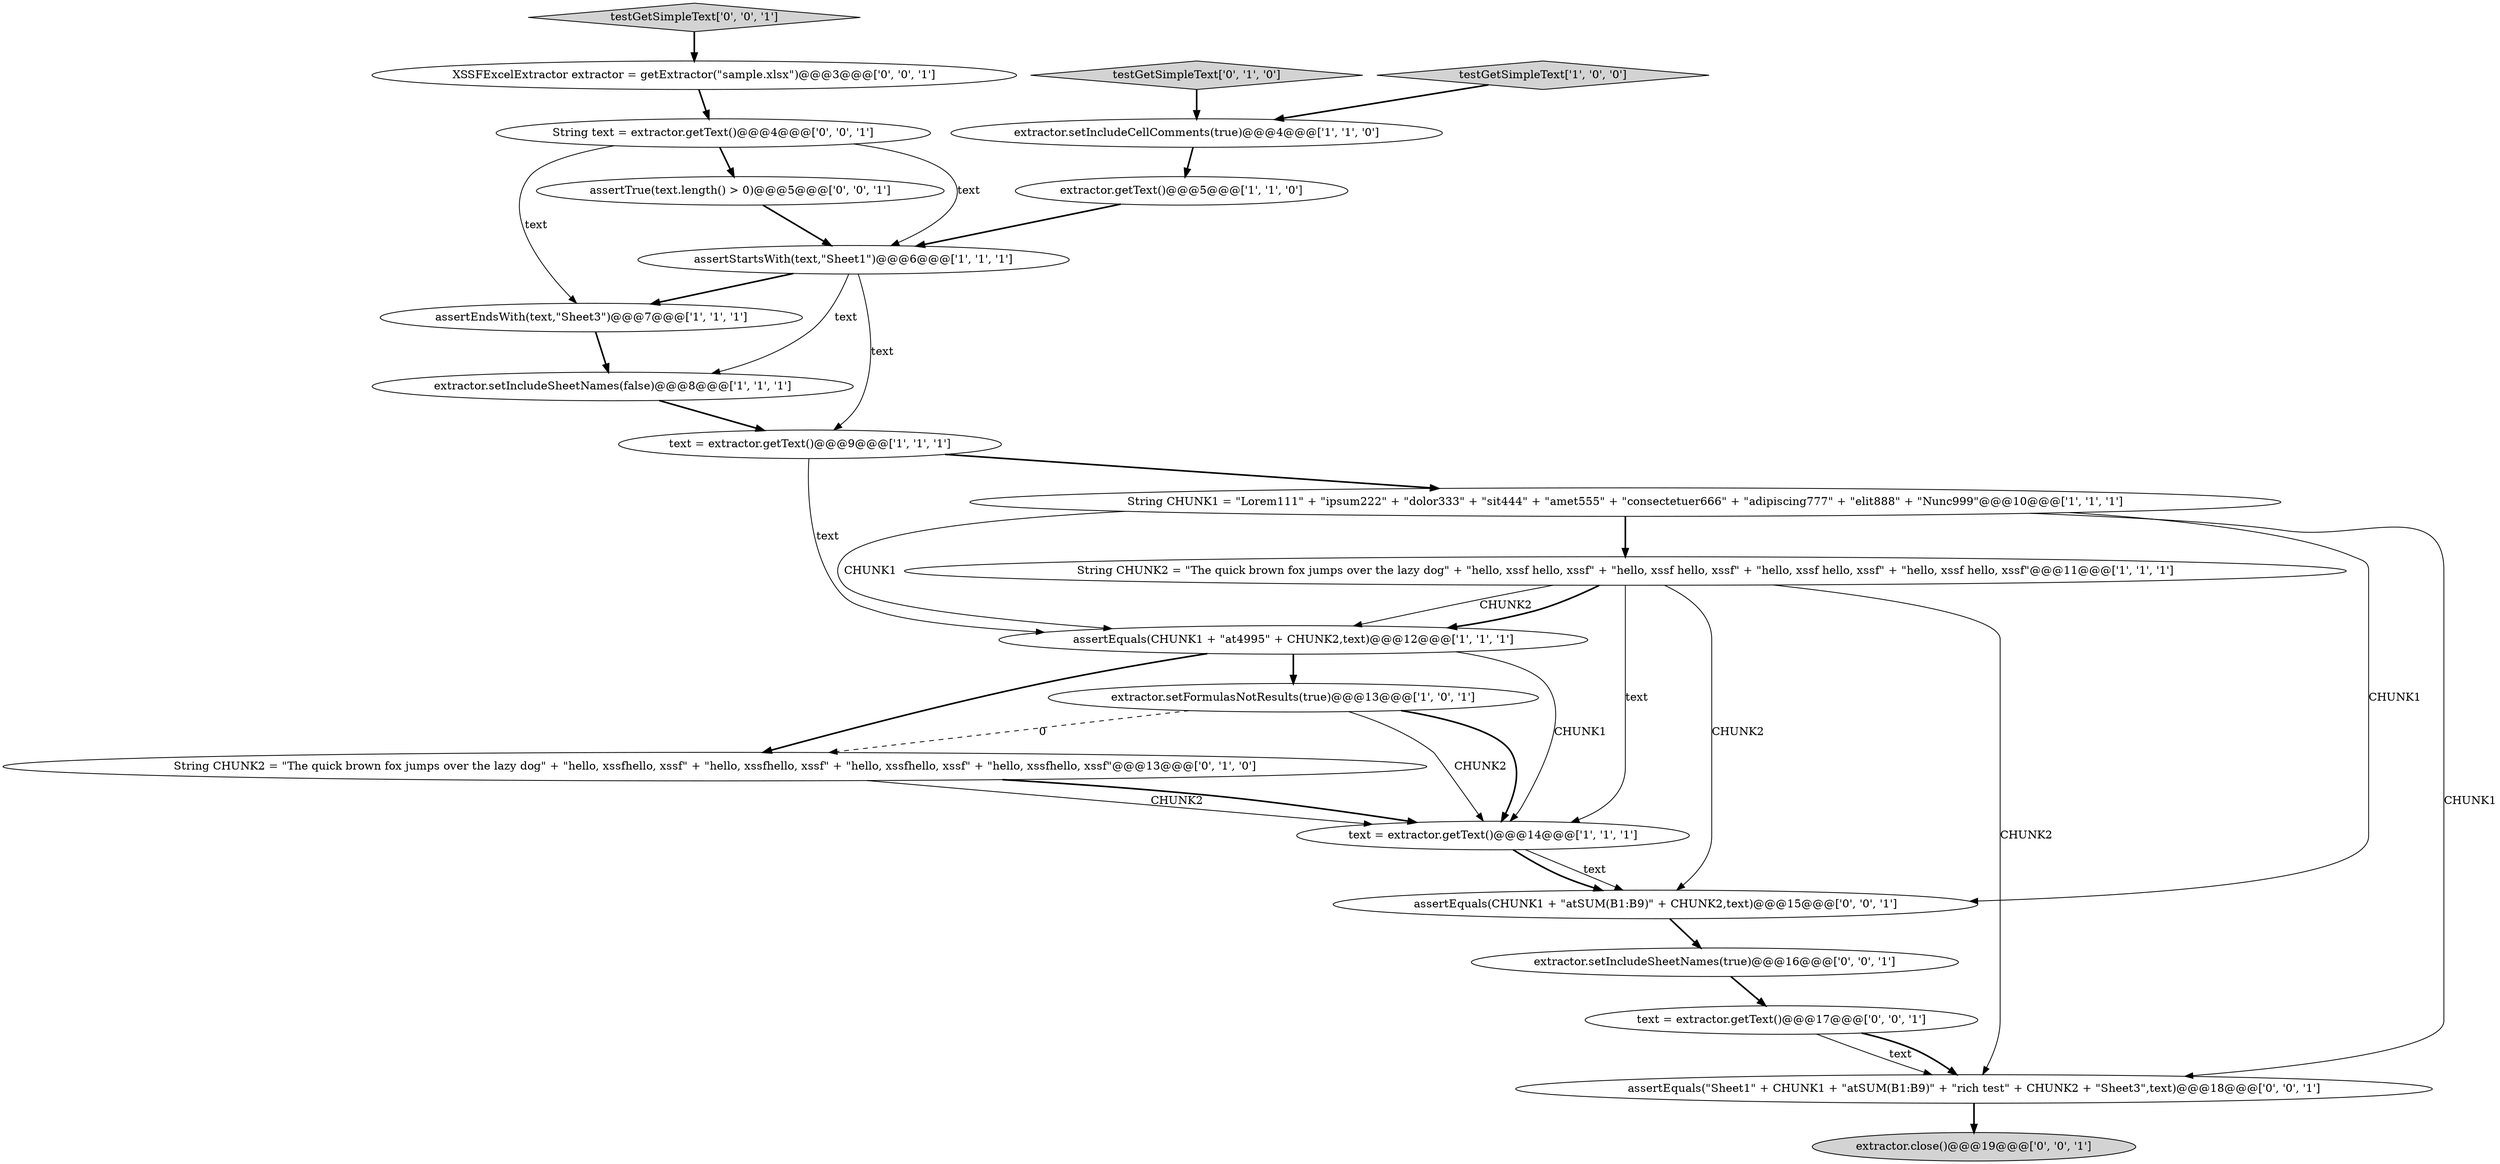 digraph {
13 [style = filled, label = "String CHUNK2 = \"The quick brown fox jumps over the lazy dog\" + \"hello, xssfhello, xssf\" + \"hello, xssfhello, xssf\" + \"hello, xssfhello, xssf\" + \"hello, xssfhello, xssf\"@@@13@@@['0', '1', '0']", fillcolor = white, shape = ellipse image = "AAA1AAABBB2BBB"];
17 [style = filled, label = "String text = extractor.getText()@@@4@@@['0', '0', '1']", fillcolor = white, shape = ellipse image = "AAA0AAABBB3BBB"];
9 [style = filled, label = "testGetSimpleText['1', '0', '0']", fillcolor = lightgray, shape = diamond image = "AAA0AAABBB1BBB"];
22 [style = filled, label = "extractor.close()@@@19@@@['0', '0', '1']", fillcolor = lightgray, shape = ellipse image = "AAA0AAABBB3BBB"];
0 [style = filled, label = "assertEquals(CHUNK1 + \"at4995\" + CHUNK2,text)@@@12@@@['1', '1', '1']", fillcolor = white, shape = ellipse image = "AAA0AAABBB1BBB"];
4 [style = filled, label = "text = extractor.getText()@@@9@@@['1', '1', '1']", fillcolor = white, shape = ellipse image = "AAA0AAABBB1BBB"];
18 [style = filled, label = "testGetSimpleText['0', '0', '1']", fillcolor = lightgray, shape = diamond image = "AAA0AAABBB3BBB"];
11 [style = filled, label = "String CHUNK2 = \"The quick brown fox jumps over the lazy dog\" + \"hello, xssf hello, xssf\" + \"hello, xssf hello, xssf\" + \"hello, xssf hello, xssf\" + \"hello, xssf hello, xssf\"@@@11@@@['1', '1', '1']", fillcolor = white, shape = ellipse image = "AAA0AAABBB1BBB"];
5 [style = filled, label = "extractor.setFormulasNotResults(true)@@@13@@@['1', '0', '1']", fillcolor = white, shape = ellipse image = "AAA0AAABBB1BBB"];
12 [style = filled, label = "testGetSimpleText['0', '1', '0']", fillcolor = lightgray, shape = diamond image = "AAA0AAABBB2BBB"];
15 [style = filled, label = "assertTrue(text.length() > 0)@@@5@@@['0', '0', '1']", fillcolor = white, shape = ellipse image = "AAA0AAABBB3BBB"];
6 [style = filled, label = "extractor.getText()@@@5@@@['1', '1', '0']", fillcolor = white, shape = ellipse image = "AAA0AAABBB1BBB"];
16 [style = filled, label = "text = extractor.getText()@@@17@@@['0', '0', '1']", fillcolor = white, shape = ellipse image = "AAA0AAABBB3BBB"];
3 [style = filled, label = "extractor.setIncludeSheetNames(false)@@@8@@@['1', '1', '1']", fillcolor = white, shape = ellipse image = "AAA0AAABBB1BBB"];
14 [style = filled, label = "assertEquals(\"Sheet1\" + CHUNK1 + \"atSUM(B1:B9)\" + \"rich test\" + CHUNK2 + \"Sheet3\",text)@@@18@@@['0', '0', '1']", fillcolor = white, shape = ellipse image = "AAA0AAABBB3BBB"];
20 [style = filled, label = "assertEquals(CHUNK1 + \"atSUM(B1:B9)\" + CHUNK2,text)@@@15@@@['0', '0', '1']", fillcolor = white, shape = ellipse image = "AAA0AAABBB3BBB"];
2 [style = filled, label = "String CHUNK1 = \"Lorem111\" + \"ipsum222\" + \"dolor333\" + \"sit444\" + \"amet555\" + \"consectetuer666\" + \"adipiscing777\" + \"elit888\" + \"Nunc999\"@@@10@@@['1', '1', '1']", fillcolor = white, shape = ellipse image = "AAA0AAABBB1BBB"];
8 [style = filled, label = "extractor.setIncludeCellComments(true)@@@4@@@['1', '1', '0']", fillcolor = white, shape = ellipse image = "AAA0AAABBB1BBB"];
19 [style = filled, label = "XSSFExcelExtractor extractor = getExtractor(\"sample.xlsx\")@@@3@@@['0', '0', '1']", fillcolor = white, shape = ellipse image = "AAA0AAABBB3BBB"];
7 [style = filled, label = "assertStartsWith(text,\"Sheet1\")@@@6@@@['1', '1', '1']", fillcolor = white, shape = ellipse image = "AAA0AAABBB1BBB"];
21 [style = filled, label = "extractor.setIncludeSheetNames(true)@@@16@@@['0', '0', '1']", fillcolor = white, shape = ellipse image = "AAA0AAABBB3BBB"];
1 [style = filled, label = "text = extractor.getText()@@@14@@@['1', '1', '1']", fillcolor = white, shape = ellipse image = "AAA0AAABBB1BBB"];
10 [style = filled, label = "assertEndsWith(text,\"Sheet3\")@@@7@@@['1', '1', '1']", fillcolor = white, shape = ellipse image = "AAA0AAABBB1BBB"];
17->7 [style = solid, label="text"];
11->0 [style = solid, label="CHUNK2"];
13->1 [style = solid, label="CHUNK2"];
5->13 [style = dashed, label="0"];
2->0 [style = solid, label="CHUNK1"];
7->10 [style = bold, label=""];
2->11 [style = bold, label=""];
5->1 [style = bold, label=""];
21->16 [style = bold, label=""];
11->0 [style = bold, label=""];
17->10 [style = solid, label="text"];
7->4 [style = solid, label="text"];
7->3 [style = solid, label="text"];
16->14 [style = solid, label="text"];
2->14 [style = solid, label="CHUNK1"];
8->6 [style = bold, label=""];
0->1 [style = solid, label="CHUNK1"];
0->13 [style = bold, label=""];
15->7 [style = bold, label=""];
10->3 [style = bold, label=""];
4->2 [style = bold, label=""];
1->20 [style = solid, label="text"];
20->21 [style = bold, label=""];
11->1 [style = solid, label="text"];
4->0 [style = solid, label="text"];
17->15 [style = bold, label=""];
18->19 [style = bold, label=""];
19->17 [style = bold, label=""];
16->14 [style = bold, label=""];
2->20 [style = solid, label="CHUNK1"];
5->1 [style = solid, label="CHUNK2"];
13->1 [style = bold, label=""];
11->20 [style = solid, label="CHUNK2"];
9->8 [style = bold, label=""];
6->7 [style = bold, label=""];
0->5 [style = bold, label=""];
1->20 [style = bold, label=""];
11->14 [style = solid, label="CHUNK2"];
12->8 [style = bold, label=""];
3->4 [style = bold, label=""];
14->22 [style = bold, label=""];
}

